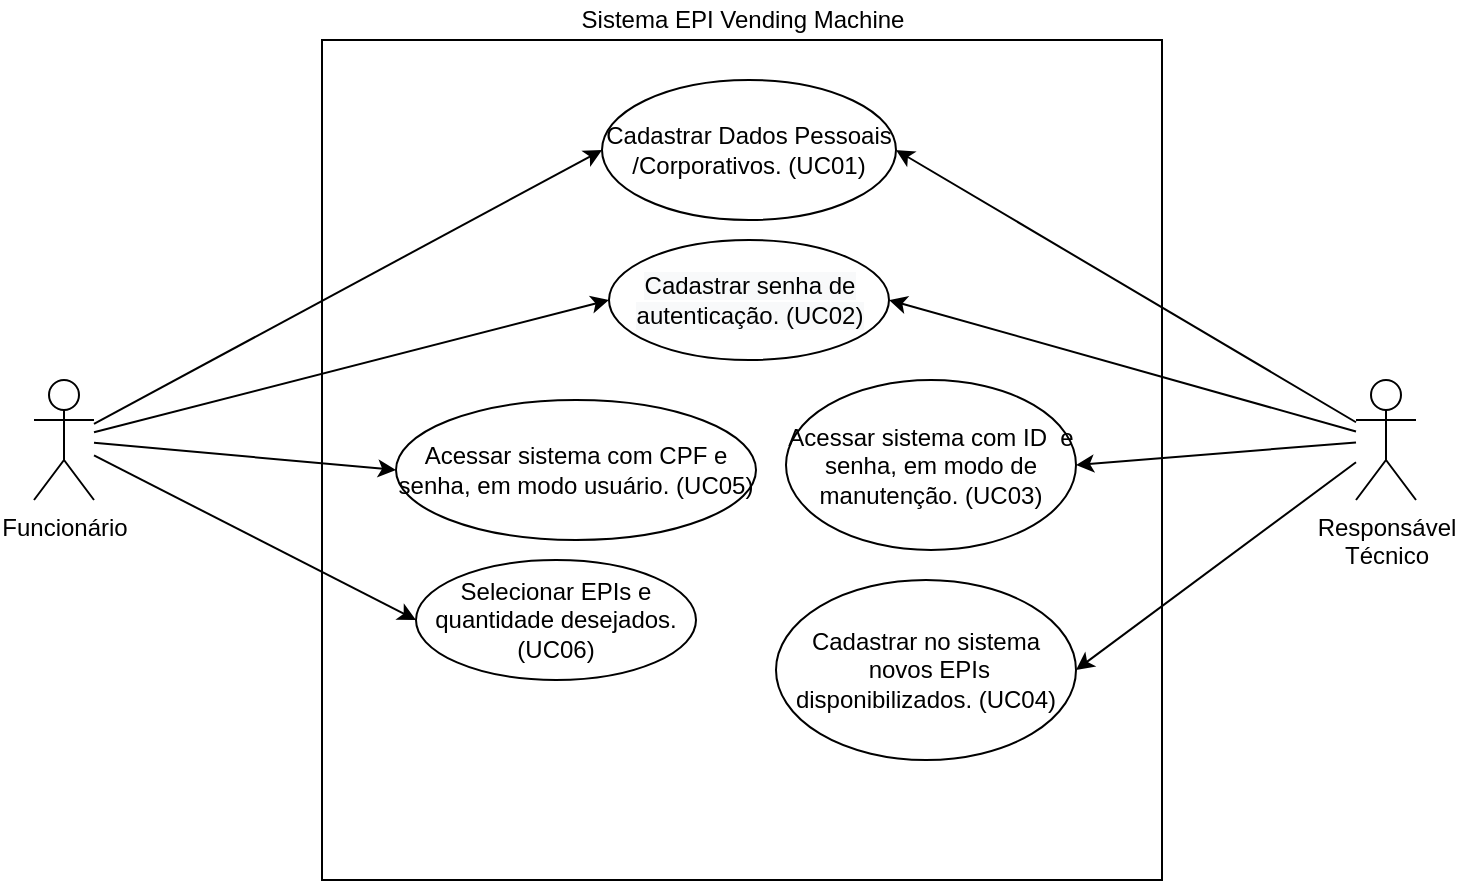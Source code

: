 <mxfile version="13.9.9" type="device"><diagram id="GJpP5VcSIokQaeJdzsdb" name="Página-1"><mxGraphModel dx="1108" dy="510" grid="1" gridSize="10" guides="1" tooltips="1" connect="1" arrows="1" fold="1" page="1" pageScale="1" pageWidth="827" pageHeight="1169" math="0" shadow="0"><root><mxCell id="0"/><mxCell id="1" parent="0"/><mxCell id="0XJYhQ9V-HSX-oF3H1dn-1" value="" style="whiteSpace=wrap;html=1;aspect=fixed;" parent="1" vertex="1"><mxGeometry x="223" y="110" width="420" height="420" as="geometry"/></mxCell><mxCell id="0XJYhQ9V-HSX-oF3H1dn-2" value="Sistema EPI Vending Machine" style="text;html=1;align=center;verticalAlign=middle;resizable=0;points=[];autosize=1;" parent="1" vertex="1"><mxGeometry x="343" y="90" width="180" height="20" as="geometry"/></mxCell><mxCell id="0XJYhQ9V-HSX-oF3H1dn-20" style="edgeStyle=none;rounded=0;orthogonalLoop=1;jettySize=auto;html=1;entryX=0;entryY=0.5;entryDx=0;entryDy=0;" parent="1" source="0XJYhQ9V-HSX-oF3H1dn-3" target="0XJYhQ9V-HSX-oF3H1dn-9" edge="1"><mxGeometry relative="1" as="geometry"/></mxCell><mxCell id="0XJYhQ9V-HSX-oF3H1dn-21" style="edgeStyle=none;rounded=0;orthogonalLoop=1;jettySize=auto;html=1;entryX=0;entryY=0.5;entryDx=0;entryDy=0;" parent="1" source="0XJYhQ9V-HSX-oF3H1dn-3" target="0XJYhQ9V-HSX-oF3H1dn-10" edge="1"><mxGeometry relative="1" as="geometry"/></mxCell><mxCell id="0XJYhQ9V-HSX-oF3H1dn-27" style="edgeStyle=none;rounded=0;orthogonalLoop=1;jettySize=auto;html=1;entryX=0;entryY=0.5;entryDx=0;entryDy=0;" parent="1" source="0XJYhQ9V-HSX-oF3H1dn-3" target="0XJYhQ9V-HSX-oF3H1dn-23" edge="1"><mxGeometry relative="1" as="geometry"/></mxCell><mxCell id="0XJYhQ9V-HSX-oF3H1dn-28" style="edgeStyle=none;rounded=0;orthogonalLoop=1;jettySize=auto;html=1;entryX=0;entryY=0.5;entryDx=0;entryDy=0;" parent="1" source="0XJYhQ9V-HSX-oF3H1dn-3" target="0XJYhQ9V-HSX-oF3H1dn-25" edge="1"><mxGeometry relative="1" as="geometry"/></mxCell><mxCell id="0XJYhQ9V-HSX-oF3H1dn-3" value="Funcionário" style="shape=umlActor;verticalLabelPosition=bottom;verticalAlign=top;html=1;outlineConnect=0;" parent="1" vertex="1"><mxGeometry x="79" y="280" width="30" height="60" as="geometry"/></mxCell><mxCell id="0XJYhQ9V-HSX-oF3H1dn-16" style="edgeStyle=none;rounded=0;orthogonalLoop=1;jettySize=auto;html=1;entryX=1;entryY=0.5;entryDx=0;entryDy=0;" parent="1" source="0XJYhQ9V-HSX-oF3H1dn-4" target="0XJYhQ9V-HSX-oF3H1dn-13" edge="1"><mxGeometry relative="1" as="geometry"/></mxCell><mxCell id="0XJYhQ9V-HSX-oF3H1dn-17" style="edgeStyle=none;rounded=0;orthogonalLoop=1;jettySize=auto;html=1;entryX=1;entryY=0.5;entryDx=0;entryDy=0;" parent="1" source="0XJYhQ9V-HSX-oF3H1dn-4" target="0XJYhQ9V-HSX-oF3H1dn-12" edge="1"><mxGeometry relative="1" as="geometry"/></mxCell><mxCell id="0XJYhQ9V-HSX-oF3H1dn-24" style="edgeStyle=none;rounded=0;orthogonalLoop=1;jettySize=auto;html=1;entryX=1;entryY=0.5;entryDx=0;entryDy=0;" parent="1" source="0XJYhQ9V-HSX-oF3H1dn-4" target="0XJYhQ9V-HSX-oF3H1dn-23" edge="1"><mxGeometry relative="1" as="geometry"/></mxCell><mxCell id="0XJYhQ9V-HSX-oF3H1dn-26" style="edgeStyle=none;rounded=0;orthogonalLoop=1;jettySize=auto;html=1;entryX=1;entryY=0.5;entryDx=0;entryDy=0;" parent="1" source="0XJYhQ9V-HSX-oF3H1dn-4" target="0XJYhQ9V-HSX-oF3H1dn-25" edge="1"><mxGeometry relative="1" as="geometry"/></mxCell><mxCell id="0XJYhQ9V-HSX-oF3H1dn-4" value="Responsável &lt;br&gt;Técnico" style="shape=umlActor;verticalLabelPosition=bottom;verticalAlign=top;html=1;outlineConnect=0;" parent="1" vertex="1"><mxGeometry x="740" y="280" width="30" height="60" as="geometry"/></mxCell><mxCell id="0XJYhQ9V-HSX-oF3H1dn-9" value="Acessar sistema com CPF e senha, em modo usuário. (UC05)" style="ellipse;whiteSpace=wrap;html=1;" parent="1" vertex="1"><mxGeometry x="260" y="290" width="180" height="70" as="geometry"/></mxCell><mxCell id="0XJYhQ9V-HSX-oF3H1dn-10" value="Selecionar EPIs e quantidade desejados. (UC06)" style="ellipse;whiteSpace=wrap;html=1;" parent="1" vertex="1"><mxGeometry x="270" y="370" width="140" height="60" as="geometry"/></mxCell><mxCell id="0XJYhQ9V-HSX-oF3H1dn-12" value="Cadastrar no sistema&lt;br&gt;&amp;nbsp;novos EPIs disponibilizados. (UC04)" style="ellipse;whiteSpace=wrap;html=1;" parent="1" vertex="1"><mxGeometry x="450" y="380" width="150" height="90" as="geometry"/></mxCell><mxCell id="0XJYhQ9V-HSX-oF3H1dn-13" value="Acessar sistema com ID&amp;nbsp; e senha, em modo de manutenção. (UC03)" style="ellipse;whiteSpace=wrap;html=1;" parent="1" vertex="1"><mxGeometry x="455" y="280" width="145" height="85" as="geometry"/></mxCell><mxCell id="0XJYhQ9V-HSX-oF3H1dn-23" value="Cadastrar Dados Pessoais&lt;br&gt;/Corporativos. (UC01)" style="ellipse;whiteSpace=wrap;html=1;" parent="1" vertex="1"><mxGeometry x="363" y="130" width="147" height="70" as="geometry"/></mxCell><mxCell id="0XJYhQ9V-HSX-oF3H1dn-25" value="&lt;span style=&quot;color: rgb(0 , 0 , 0) ; font-family: &amp;#34;helvetica&amp;#34; ; font-size: 12px ; font-style: normal ; font-weight: 400 ; letter-spacing: normal ; text-align: center ; text-indent: 0px ; text-transform: none ; word-spacing: 0px ; background-color: rgb(248 , 249 , 250) ; display: inline ; float: none&quot;&gt;Cadastrar senha de autenticação. (UC02)&lt;/span&gt;" style="ellipse;whiteSpace=wrap;html=1;" parent="1" vertex="1"><mxGeometry x="366.5" y="210" width="140" height="60" as="geometry"/></mxCell></root></mxGraphModel></diagram></mxfile>